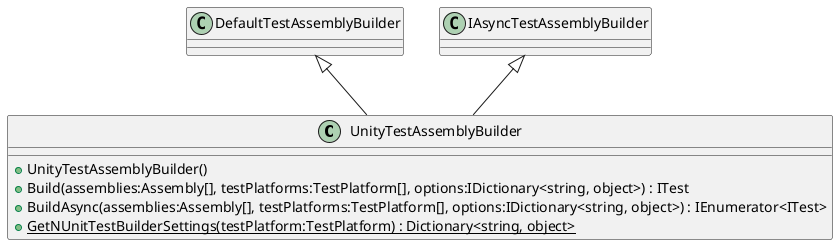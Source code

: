 @startuml
class UnityTestAssemblyBuilder {
    + UnityTestAssemblyBuilder()
    + Build(assemblies:Assembly[], testPlatforms:TestPlatform[], options:IDictionary<string, object>) : ITest
    + BuildAsync(assemblies:Assembly[], testPlatforms:TestPlatform[], options:IDictionary<string, object>) : IEnumerator<ITest>
    + {static} GetNUnitTestBuilderSettings(testPlatform:TestPlatform) : Dictionary<string, object>
}
DefaultTestAssemblyBuilder <|-- UnityTestAssemblyBuilder
IAsyncTestAssemblyBuilder <|-- UnityTestAssemblyBuilder
@enduml
